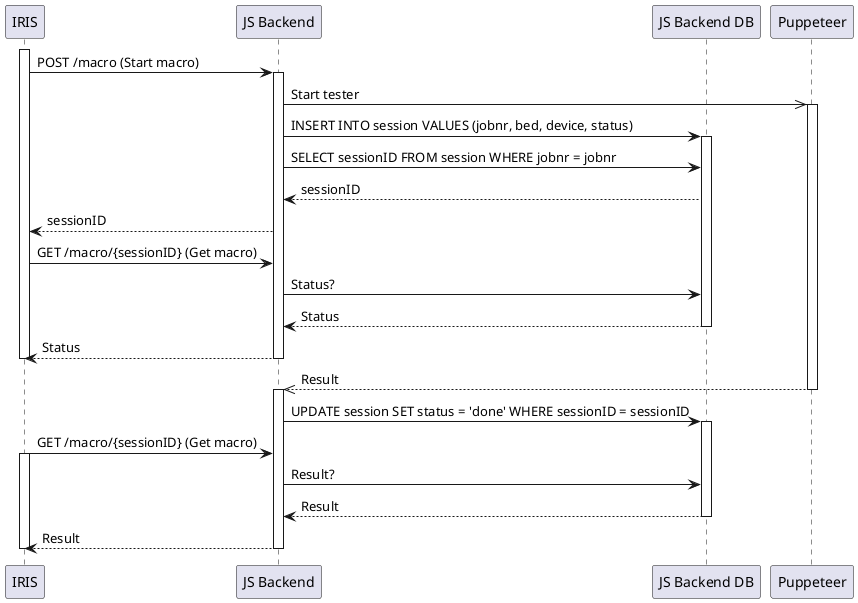 @startuml ablauf
participant "IRIS" AS IRIS
participant "JS Backend" AS JS
participant "JS Backend DB" AS DB
participant "Puppeteer" AS PUP

activate IRIS
IRIS -> JS: POST /macro (Start macro)
activate JS
JS ->> PUP: Start tester
activate PUP
JS -> DB: INSERT INTO session VALUES (jobnr, bed, device, status) 
activate DB
JS -> DB: SELECT sessionID FROM session WHERE jobnr = jobnr
JS <-- DB: sessionID
IRIS <-- JS: sessionID
IRIS -> JS: GET /macro/{sessionID} (Get macro)
JS -> DB: Status?
JS <-- DB: Status
deactivate DB
IRIS <-- JS: Status
deactivate JS
deactivate IRIS
JS <<-- PUP: Result
deactivate PUP
activate JS
JS -> DB: UPDATE session SET status = 'done' WHERE sessionID = sessionID
activate DB
IRIS -> JS: GET /macro/{sessionID} (Get macro)
activate IRIS
JS -> DB: Result?
JS <-- DB: Result
deactivate DB
IRIS <-- JS: Result
deactivate JS
deactivate IRIS
@enduml